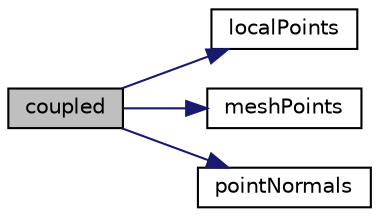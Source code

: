 digraph "coupled"
{
  bgcolor="transparent";
  edge [fontname="Helvetica",fontsize="10",labelfontname="Helvetica",labelfontsize="10"];
  node [fontname="Helvetica",fontsize="10",shape=record];
  rankdir="LR";
  Node1 [label="coupled",height=0.2,width=0.4,color="black", fillcolor="grey75", style="filled", fontcolor="black"];
  Node1 -> Node2 [color="midnightblue",fontsize="10",style="solid",fontname="Helvetica"];
  Node2 [label="localPoints",height=0.2,width=0.4,color="black",URL="$a01930.html#aa51ecea45ee50d12fbc80628f8adf668",tooltip="Return mesh points. "];
  Node1 -> Node3 [color="midnightblue",fontsize="10",style="solid",fontname="Helvetica"];
  Node3 [label="meshPoints",height=0.2,width=0.4,color="black",URL="$a01930.html#a1c427304d3749bfb20689b50d876b0de",tooltip="Return mesh points. "];
  Node1 -> Node4 [color="midnightblue",fontsize="10",style="solid",fontname="Helvetica"];
  Node4 [label="pointNormals",height=0.2,width=0.4,color="black",URL="$a01930.html#ac06223af68419721397591f91f840920",tooltip="Return point normals. "];
}
